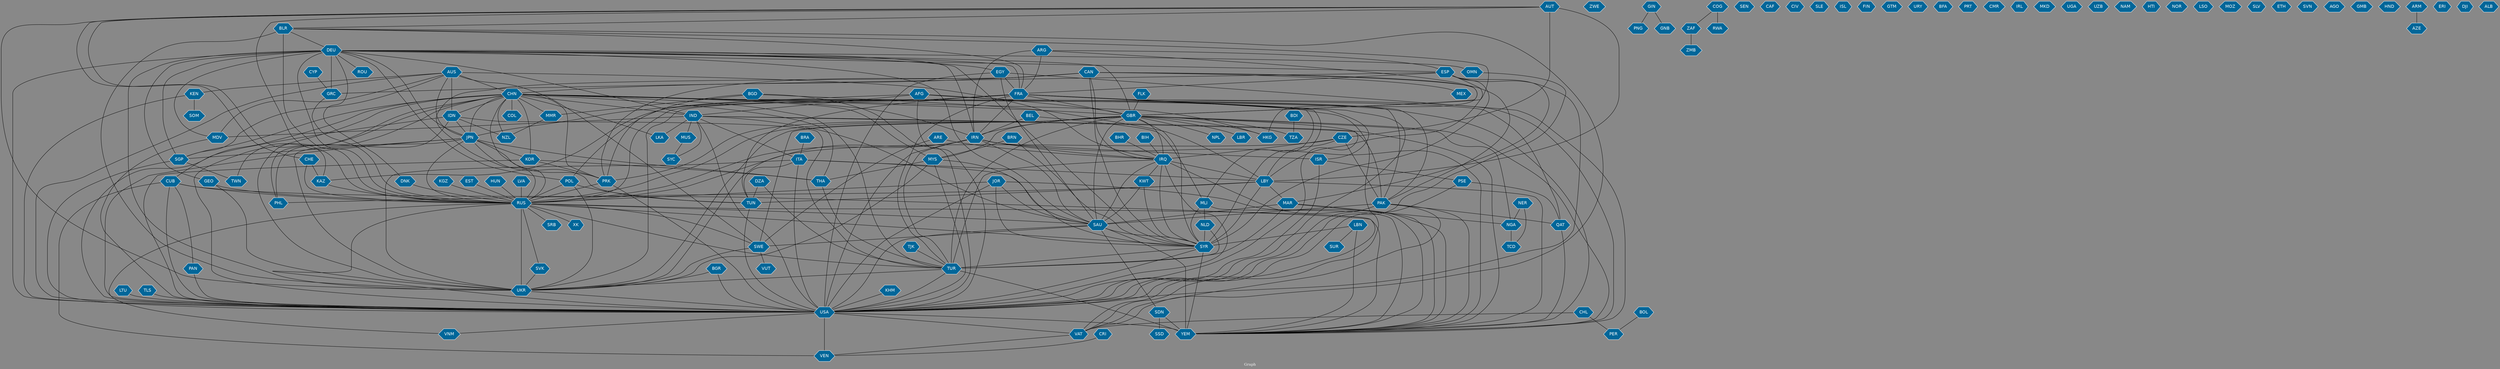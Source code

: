 // Countries together in item graph
graph {
	graph [bgcolor="#888888" fontcolor=white fontsize=12 label="Graph" outputorder=edgesfirst overlap=prism]
	node [color=white fillcolor="#006699" fontcolor=white fontname=Helvetica shape=hexagon style=filled]
	edge [arrowhead=open color=black fontcolor=white fontname=Courier fontsize=12]
		RUS [label=RUS]
		UKR [label=UKR]
		YEM [label=YEM]
		SAU [label=SAU]
		GRC [label=GRC]
		IRN [label=IRN]
		ISR [label=ISR]
		ZWE [label=ZWE]
		BRA [label=BRA]
		MYS [label=MYS]
		FRA [label=FRA]
		PRK [label=PRK]
		AFG [label=AFG]
		DEU [label=DEU]
		LKA [label=LKA]
		CHL [label=CHL]
		CHN [label=CHN]
		PHL [label=PHL]
		ESP [label=ESP]
		IDN [label=IDN]
		JPN [label=JPN]
		NLD [label=NLD]
		TUN [label=TUN]
		HKG [label=HKG]
		GBR [label=GBR]
		NGA [label=NGA]
		KHM [label=KHM]
		LBY [label=LBY]
		SWE [label=SWE]
		ARE [label=ARE]
		MLI [label=MLI]
		KAZ [label=KAZ]
		TUR [label=TUR]
		IRQ [label=IRQ]
		VEN [label=VEN]
		EGY [label=EGY]
		MMR [label=MMR]
		SYR [label=SYR]
		EST [label=EST]
		GIN [label=GIN]
		CAN [label=CAN]
		PAK [label=PAK]
		AUS [label=AUS]
		COG [label=COG]
		USA [label=USA]
		BGD [label=BGD]
		OMN [label=OMN]
		SEN [label=SEN]
		IND [label=IND]
		PSE [label=PSE]
		TCD [label=TCD]
		NER [label=NER]
		VUT [label=VUT]
		FLK [label=FLK]
		ARG [label=ARG]
		ROU [label=ROU]
		VAT [label=VAT]
		BLR [label=BLR]
		SGP [label=SGP]
		ITA [label=ITA]
		THA [label=THA]
		LBN [label=LBN]
		QAT [label=QAT]
		PER [label=PER]
		SRB [label=SRB]
		CAF [label=CAF]
		KEN [label=KEN]
		SOM [label=SOM]
		KOR [label=KOR]
		CIV [label=CIV]
		KWT [label=KWT]
		SLE [label=SLE]
		BEL [label=BEL]
		BRN [label=BRN]
		ISL [label=ISL]
		HUN [label=HUN]
		FIN [label=FIN]
		GTM [label=GTM]
		POL [label=POL]
		MDV [label=MDV]
		VNM [label=VNM]
		TWN [label=TWN]
		URY [label=URY]
		BFA [label=BFA]
		PRT [label=PRT]
		CUB [label=CUB]
		BIH [label=BIH]
		SSD [label=SSD]
		SDN [label=SDN]
		MEX [label=MEX]
		AUT [label=AUT]
		TZA [label=TZA]
		COL [label=COL]
		NZL [label=NZL]
		ZAF [label=ZAF]
		ZMB [label=ZMB]
		CMR [label=CMR]
		IRL [label=IRL]
		LVA [label=LVA]
		DNK [label=DNK]
		GEO [label=GEO]
		MKD [label=MKD]
		MAR [label=MAR]
		BGR [label=BGR]
		PAN [label=PAN]
		SYC [label=SYC]
		MUS [label=MUS]
		UGA [label=UGA]
		TJK [label=TJK]
		UZB [label=UZB]
		NPL [label=NPL]
		NAM [label=NAM]
		HTI [label=HTI]
		NOR [label=NOR]
		PNG [label=PNG]
		XK [label=XK]
		JOR [label=JOR]
		BHR [label=BHR]
		LTU [label=LTU]
		LSO [label=LSO]
		MOZ [label=MOZ]
		TLS [label=TLS]
		RWA [label=RWA]
		BDI [label=BDI]
		SLV [label=SLV]
		CZE [label=CZE]
		ETH [label=ETH]
		SVK [label=SVK]
		LBR [label=LBR]
		SVN [label=SVN]
		CRI [label=CRI]
		GNB [label=GNB]
		CHE [label=CHE]
		AGO [label=AGO]
		GMB [label=GMB]
		HND [label=HND]
		KGZ [label=KGZ]
		SUR [label=SUR]
		AZE [label=AZE]
		DZA [label=DZA]
		ERI [label=ERI]
		DJI [label=DJI]
		CYP [label=CYP]
		ARM [label=ARM]
		BOL [label=BOL]
		ALB [label=ALB]
			POL -- TUN [weight=2]
			GBR -- IRN [weight=11]
			SYR -- TUR [weight=18]
			IRQ -- KWT [weight=3]
			DZA -- TUR [weight=1]
			USA -- VAT [weight=1]
			CUB -- PAN [weight=2]
			CHE -- RUS [weight=1]
			FRA -- IRN [weight=16]
			DEU -- POL [weight=1]
			IRQ -- TUR [weight=1]
			LBY -- SYR [weight=2]
			SAU -- YEM [weight=81]
			JPN -- TUN [weight=2]
			GBR -- YEM [weight=3]
			RUS -- TUR [weight=2]
			SAU -- SWE [weight=10]
			PAK -- USA [weight=1]
			IND -- SYC [weight=1]
			MLI -- SYR [weight=1]
			LBY -- TUN [weight=6]
			ITA -- SAU [weight=1]
			CHN -- THA [weight=5]
			BGD -- PRK [weight=4]
			MDV -- USA [weight=1]
			MYS -- USA [weight=1]
			THA -- TUR [weight=1]
			AFG -- GBR [weight=1]
			JOR -- SYR [weight=2]
			PAK -- VAT [weight=1]
			MLI -- NLD [weight=3]
			KWT -- SYR [weight=1]
			DEU -- GBR [weight=1]
			JOR -- USA [weight=1]
			FLK -- GBR [weight=2]
			AFG -- USA [weight=10]
			CAN -- RUS [weight=1]
			BGR -- UKR [weight=1]
			PAK -- QAT [weight=1]
			IDN -- TUR [weight=2]
			MYS -- SYR [weight=2]
			IND -- MDV [weight=3]
			GBR -- USA [weight=3]
			AUS -- JPN [weight=2]
			SDN -- YEM [weight=2]
			IRN -- ISR [weight=41]
			EST -- RUS [weight=1]
			DEU -- ROU [weight=1]
			FRA -- KAZ [weight=1]
			CHN -- PRK [weight=8]
			CAN -- SYR [weight=6]
			COG -- RWA [weight=2]
			FRA -- YEM [weight=3]
			SDN -- SSD [weight=13]
			JOR -- SAU [weight=1]
			RUS -- VNM [weight=1]
			USA -- YEM [weight=7]
			BIH -- IRQ [weight=1]
			ITA -- UKR [weight=2]
			BGD -- USA [weight=3]
			TJK -- TUR [weight=4]
			MAR -- TUR [weight=2]
			TUR -- USA [weight=3]
			FRA -- MLI [weight=2]
			MUS -- SYC [weight=1]
			PRK -- USA [weight=2]
			DEU -- SYR [weight=3]
			SAU -- SYR [weight=1]
			DEU -- JPN [weight=3]
			PAK -- YEM [weight=9]
			JOR -- RUS [weight=2]
			CZE -- RUS [weight=1]
			LBN -- SUR [weight=1]
			ESP -- USA [weight=1]
			AUS -- KEN [weight=1]
			DEU -- SAU [weight=1]
			CUB -- RUS [weight=1]
			MYS -- THA [weight=1]
			CHL -- PER [weight=1]
			KOR -- PRK [weight=15]
			BEL -- MLI [weight=1]
			DEU -- RUS [weight=14]
			JPN -- USA [weight=8]
			AUS -- MDV [weight=1]
			KOR -- USA [weight=8]
			CHN -- USA [weight=12]
			JPN -- THA [weight=2]
			EGY -- USA [weight=1]
			CHN -- GBR [weight=4]
			ARE -- SWE [weight=2]
			IDN -- USA [weight=1]
			EGY -- YEM [weight=6]
			CHN -- COL [weight=3]
			BLR -- GBR [weight=1]
			RUS -- SAU [weight=1]
			RUS -- SYR [weight=4]
			DEU -- IND [weight=1]
			BLR -- RUS [weight=3]
			IND -- USA [weight=2]
			BLR -- VAT [weight=1]
			AUS -- SGP [weight=1]
			CHN -- IND [weight=5]
			GBR -- HKG [weight=2]
			CHN -- TWN [weight=7]
			DEU -- ESP [weight=2]
			NLD -- TUR [weight=1]
			AUT -- CHE [weight=1]
			AUS -- IRQ [weight=5]
			KHM -- USA [weight=2]
			IDN -- JPN [weight=4]
			MAR -- NGA [weight=1]
			CAN -- CHN [weight=1]
			JPN -- PRK [weight=6]
			BLR -- UKR [weight=3]
			DEU -- EGY [weight=1]
			TUR -- YEM [weight=5]
			LBN -- YEM [weight=1]
			DNK -- RUS [weight=2]
			EGY -- FRA [weight=1]
			CHN -- JPN [weight=31]
			ARG -- FRA [weight=7]
			LBN -- SYR [weight=1]
			UKR -- USA [weight=11]
			PSE -- USA [weight=4]
			CHN -- TUR [weight=1]
			IRQ -- SAU [weight=2]
			IRQ -- SYR [weight=24]
			ESP -- SYR [weight=1]
			BRA -- ITA [weight=3]
			JPN -- RUS [weight=3]
			ISR -- USA [weight=23]
			DEU -- GRC [weight=28]
			CZE -- LBY [weight=4]
			JPN -- UKR [weight=2]
			KWT -- SAU [weight=1]
			SAU -- SDN [weight=1]
			GBR -- RUS [weight=6]
			AUS -- SWE [weight=1]
			KEN -- SOM [weight=4]
			GEO -- RUS [weight=7]
			MYS -- UKR [weight=1]
			RUS -- SRB [weight=1]
			QAT -- YEM [weight=1]
			PSE -- QAT [weight=1]
			IRN -- YEM [weight=22]
			DEU -- GEO [weight=1]
			GBR -- IRQ [weight=1]
			CHL -- VAT [weight=1]
			CHN -- CUB [weight=1]
			TUN -- USA [weight=1]
			AUT -- CZE [weight=3]
			KGZ -- RUS [weight=1]
			GBR -- SYR [weight=12]
			ARM -- AZE [weight=1]
			KOR -- THA [weight=1]
			GRC -- RUS [weight=2]
			IRN -- RUS [weight=7]
			FRA -- USA [weight=2]
			DEU -- FRA [weight=17]
			POL -- RUS [weight=2]
			ISR -- PSE [weight=30]
			CRI -- VEN [weight=1]
			IND -- PAK [weight=2]
			USA -- VNM [weight=1]
			BOL -- PER [weight=1]
			FRA -- GBR [weight=2]
			CZE -- IRQ [weight=1]
			MAR -- SAU [weight=4]
			CUB -- USA [weight=2]
			IRN -- IRQ [weight=4]
			IND -- SAU [weight=1]
			CHN -- LKA [weight=9]
			GIN -- PNG [weight=1]
			CUB -- VAT [weight=1]
			CAN -- MEX [weight=1]
			OMN -- USA [weight=1]
			ESP -- FRA [weight=2]
			CAN -- PRK [weight=4]
			LBY -- MAR [weight=2]
			GBR -- SWE [weight=2]
			CHN -- NZL [weight=1]
			CAN -- PAK [weight=3]
			IND -- MUS [weight=1]
			TUR -- UKR [weight=4]
			GBR -- NPL [weight=2]
			IND -- LKA [weight=2]
			TLS -- USA [weight=1]
			CHN -- MMR [weight=10]
			IRQ -- USA [weight=2]
			AFG -- IND [weight=1]
			NLD -- SYR [weight=1]
			CHN -- SGP [weight=1]
			JPN -- SGP [weight=1]
			BGD -- MMR [weight=1]
			IDN -- PHL [weight=1]
			RUS -- XK [weight=1]
			DEU -- IRN [weight=9]
			GIN -- GNB [weight=1]
			ESP -- MAR [weight=1]
			BRN -- MYS [weight=1]
			CHN -- MYS [weight=1]
			CHN -- PHL [weight=3]
			GBR -- SAU [weight=2]
			CHN -- UKR [weight=2]
			CAN -- HKG [weight=1]
			RUS -- UKR [weight=74]
			ITA -- USA [weight=1]
			BGR -- USA [weight=1]
			COG -- ZAF [weight=1]
			FRA -- RUS [weight=7]
			IRN -- USA [weight=35]
			GEO -- UKR [weight=1]
			IRN -- TUR [weight=7]
			AUT -- UKR [weight=1]
			IRN -- SAU [weight=12]
			JOR -- YEM [weight=1]
			DZA -- TUN [weight=1]
			CHE -- KAZ [weight=1]
			SWE -- UKR [weight=1]
			FRA -- ISR [weight=1]
			BLR -- FRA [weight=1]
			BGD -- LBY [weight=2]
			IRQ -- LBY [weight=2]
			SWE -- VUT [weight=1]
			ARG -- ESP [weight=1]
			CHN -- KOR [weight=13]
			DEU -- MDV [weight=1]
			AUS -- USA [weight=1]
			NGA -- TCD [weight=11]
			FRA -- SYR [weight=3]
			BEL -- IRN [weight=4]
			BHR -- IRQ [weight=2]
			SGP -- USA [weight=1]
			GBR -- PRK [weight=1]
			CUB -- VEN [weight=1]
			AUT -- KAZ [weight=2]
			ITA -- TUN [weight=2]
			ESP -- GRC [weight=2]
			SYR -- USA [weight=5]
			DEU -- UKR [weight=11]
			EGY -- SAU [weight=2]
			KAZ -- RUS [weight=4]
			IND -- ITA [weight=1]
			ZAF -- ZMB [weight=1]
			ITA -- LBY [weight=1]
			LBY -- PHL [weight=2]
			FRA -- JPN [weight=1]
			CHN -- VAT [weight=1]
			DEU -- SGP [weight=1]
			AFG -- POL [weight=1]
			ESP -- LBY [weight=1]
			ARE -- IRQ [weight=1]
			SGP -- TWN [weight=2]
			CHN -- IRN [weight=2]
			NER -- NGA [weight=6]
			CHN -- IDN [weight=6]
			IRN -- UKR [weight=1]
			GBR -- LBR [weight=2]
			AUS -- IDN [weight=18]
			DEU -- DNK [weight=1]
			JPN -- KOR [weight=10]
			LTU -- USA [weight=1]
			HUN -- RUS [weight=5]
			FRA -- TUR [weight=1]
			ARG -- GBR [weight=2]
			GBR -- TUR [weight=11]
			SYR -- YEM [weight=4]
			IRQ -- YEM [weight=3]
			KEN -- USA [weight=1]
			GBR -- TZA [weight=1]
			MAR -- YEM [weight=4]
			BRN -- SYR [weight=1]
			LBY -- YEM [weight=3]
			GBR -- UKR [weight=4]
			BLR -- DEU [weight=1]
			VAT -- VEN [weight=1]
			AUT -- LBY [weight=5]
			IDN -- NZL [weight=1]
			CHN -- RUS [weight=9]
			BDI -- TZA [weight=1]
			RUS -- USA [weight=7]
			SVK -- UKR [weight=1]
			FRA -- QAT [weight=1]
			IND -- YEM [weight=3]
			DEU -- USA [weight=4]
			CZE -- PAK [weight=1]
			USA -- VEN [weight=3]
			PAK -- SAU [weight=10]
			GBR -- NGA [weight=1]
			LVA -- RUS [weight=2]
			AUT -- RUS [weight=1]
			PAN -- USA [weight=2]
			MMR -- NZL [weight=1]
			POL -- UKR [weight=4]
			AUT -- BLR [weight=1]
			MLI -- YEM [weight=1]
			DEU -- OMN [weight=2]
			RUS -- YEM [weight=1]
			CAN -- IRQ [weight=3]
			CHN -- YEM [weight=5]
			PRK -- RUS [weight=3]
			AUS -- CHN [weight=5]
			RUS -- SWE [weight=3]
			CYP -- GRC [weight=1]
			CHN -- PAK [weight=1]
			GBR -- MYS [weight=1]
			FRA -- UKR [weight=8]
			FRA -- TUN [weight=4]
			AFG -- PAK [weight=5]
			RUS -- SVK [weight=1]
			NER -- TCD [weight=6]
			ARG -- IRN [weight=1]
			CHN -- HKG [weight=11]
			SAU -- USA [weight=2]
}